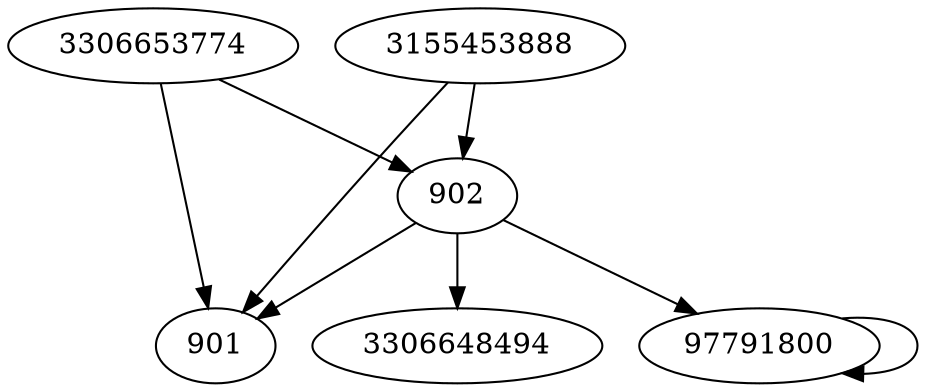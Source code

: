 digraph  {
3155453888;
901;
902;
3306653774;
3306648494;
97791800;
3155453888 -> 901;
3155453888 -> 902;
902 -> 97791800;
902 -> 901;
902 -> 3306648494;
3306653774 -> 901;
3306653774 -> 902;
97791800 -> 97791800;
}
